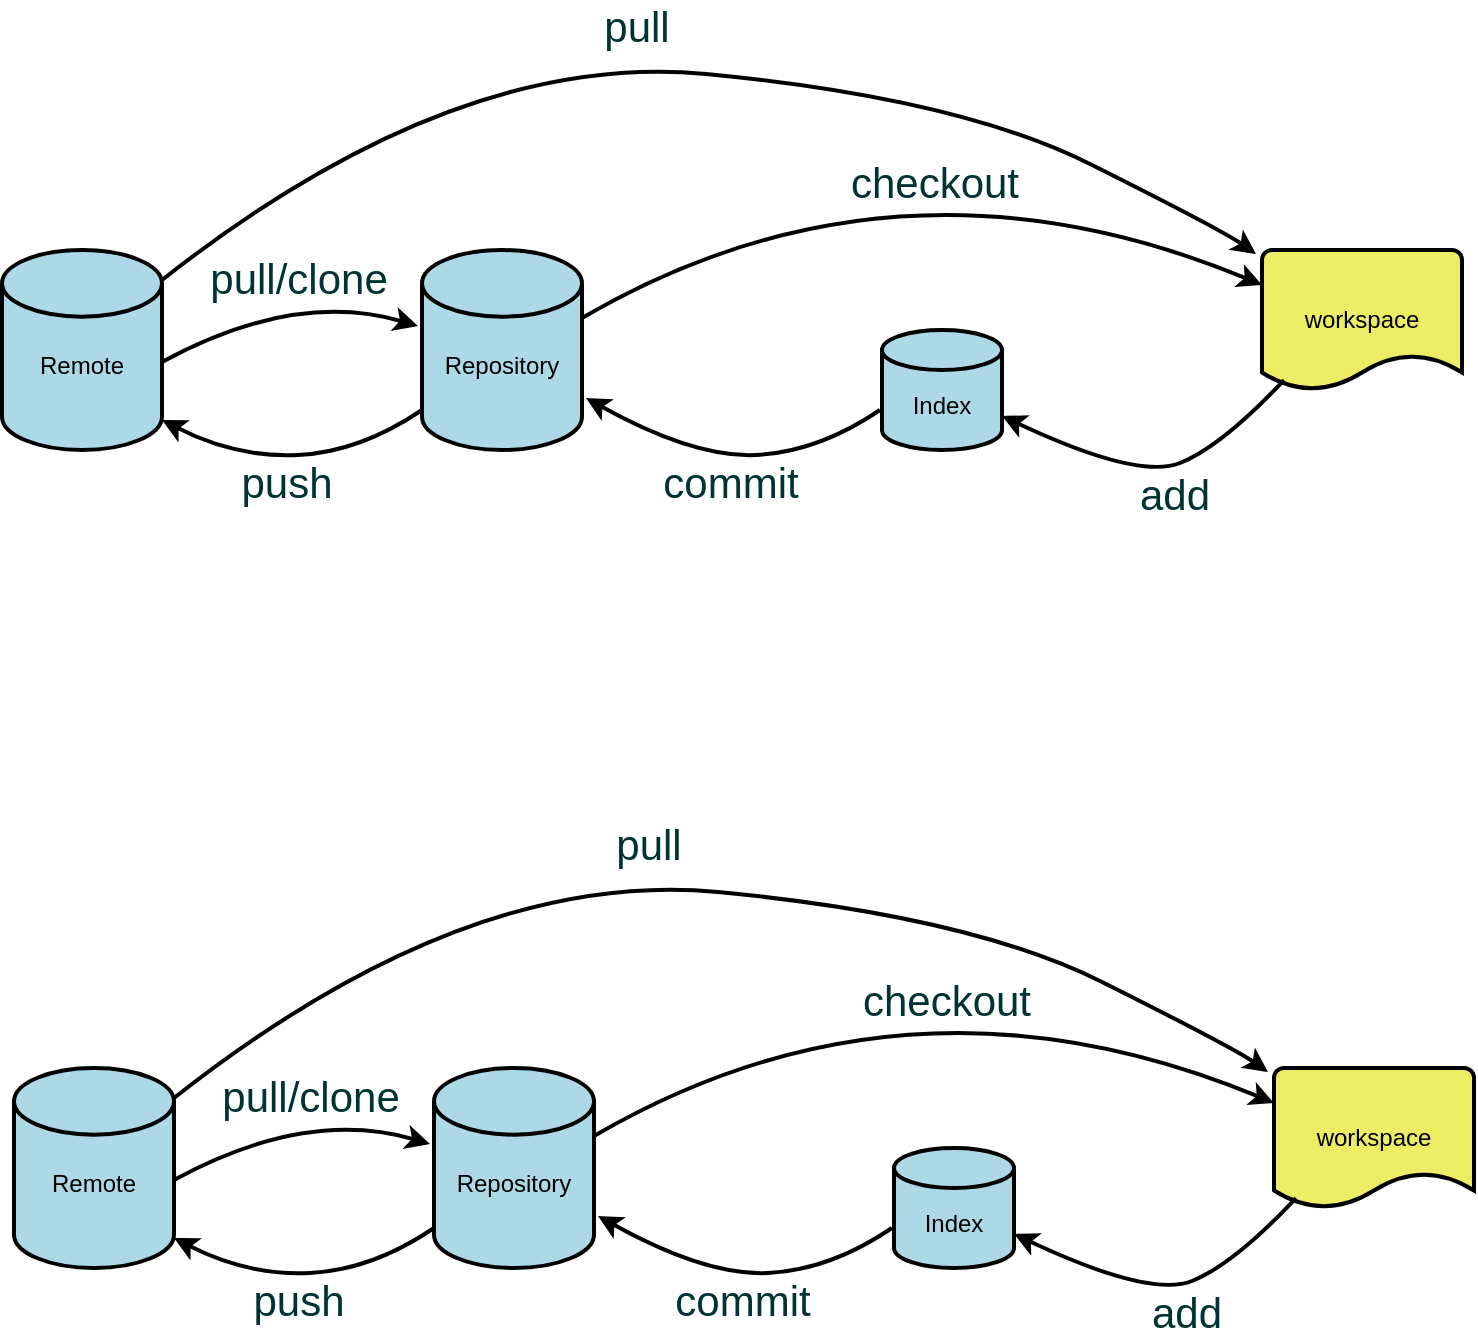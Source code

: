<mxfile version="22.1.4" type="github">
  <diagram name="Page-1" id="ygyxTN1Fh4eBlmKyEC32">
    <mxGraphModel dx="1434" dy="758" grid="1" gridSize="6" guides="1" tooltips="1" connect="1" arrows="1" fold="1" page="1" pageScale="1" pageWidth="850" pageHeight="1100" math="0" shadow="0">
      <root>
        <mxCell id="0" />
        <mxCell id="1" parent="0" />
        <mxCell id="C_4nd0uWBt-fdI7aFm-E-4" value="&lt;br&gt;Index" style="strokeWidth=2;html=1;shape=mxgraph.flowchart.database;whiteSpace=wrap;fillColor=#add8e5;" parent="1" vertex="1">
          <mxGeometry x="494" y="475" width="60" height="60" as="geometry" />
        </mxCell>
        <mxCell id="C_4nd0uWBt-fdI7aFm-E-5" value="workspace" style="strokeWidth=2;html=1;shape=mxgraph.flowchart.document2;whiteSpace=wrap;size=0.25;fillColor=#eced64;" parent="1" vertex="1">
          <mxGeometry x="684" y="435" width="100" height="70" as="geometry" />
        </mxCell>
        <mxCell id="C_4nd0uWBt-fdI7aFm-E-10" value="" style="endArrow=classic;html=1;exitX=1;exitY=0.15;exitDx=0;exitDy=0;exitPerimeter=0;entryX=-0.03;entryY=0.029;entryDx=0;entryDy=0;entryPerimeter=0;curved=1;strokeWidth=2;" parent="1" source="C_4nd0uWBt-fdI7aFm-E-1" target="C_4nd0uWBt-fdI7aFm-E-5" edge="1">
          <mxGeometry width="50" height="50" relative="1" as="geometry">
            <mxPoint x="264" y="385" as="sourcePoint" />
            <mxPoint x="664" y="435" as="targetPoint" />
            <Array as="points">
              <mxPoint x="280" y="335" />
              <mxPoint x="532" y="359" />
              <mxPoint x="664" y="425" />
            </Array>
          </mxGeometry>
        </mxCell>
        <mxCell id="C_4nd0uWBt-fdI7aFm-E-22" value="&lt;font color=&quot;#003333&quot; style=&quot;font-size: 21px;&quot;&gt;pull&lt;/font&gt;" style="edgeLabel;html=1;align=center;verticalAlign=middle;resizable=0;points=[];" parent="C_4nd0uWBt-fdI7aFm-E-10" vertex="1" connectable="0">
          <mxGeometry x="-0.086" y="-3" relative="1" as="geometry">
            <mxPoint y="-24" as="offset" />
          </mxGeometry>
        </mxCell>
        <mxCell id="C_4nd0uWBt-fdI7aFm-E-23" value="&lt;font color=&quot;#003333&quot; style=&quot;font-size: 21px;&quot;&gt;pull/clone&lt;/font&gt;" style="edgeLabel;html=1;align=center;verticalAlign=middle;resizable=0;points=[];" parent="C_4nd0uWBt-fdI7aFm-E-10" vertex="1" connectable="0">
          <mxGeometry x="-0.086" y="-3" relative="1" as="geometry">
            <mxPoint x="-169" y="102" as="offset" />
          </mxGeometry>
        </mxCell>
        <mxCell id="C_4nd0uWBt-fdI7aFm-E-24" value="&lt;font color=&quot;#003333&quot; style=&quot;font-size: 21px;&quot;&gt;checkout&lt;/font&gt;" style="edgeLabel;html=1;align=center;verticalAlign=middle;resizable=0;points=[];" parent="C_4nd0uWBt-fdI7aFm-E-10" vertex="1" connectable="0">
          <mxGeometry x="-0.086" y="-3" relative="1" as="geometry">
            <mxPoint x="149" y="54" as="offset" />
          </mxGeometry>
        </mxCell>
        <mxCell id="C_4nd0uWBt-fdI7aFm-E-25" value="&lt;font color=&quot;#003333&quot; style=&quot;font-size: 21px;&quot;&gt;add&lt;/font&gt;" style="edgeLabel;html=1;align=center;verticalAlign=middle;resizable=0;points=[];" parent="C_4nd0uWBt-fdI7aFm-E-10" vertex="1" connectable="0">
          <mxGeometry x="-0.086" y="-3" relative="1" as="geometry">
            <mxPoint x="269" y="210" as="offset" />
          </mxGeometry>
        </mxCell>
        <mxCell id="C_4nd0uWBt-fdI7aFm-E-26" value="&lt;font color=&quot;#003333&quot; style=&quot;font-size: 21px;&quot;&gt;commit&lt;/font&gt;" style="edgeLabel;html=1;align=center;verticalAlign=middle;resizable=0;points=[];" parent="C_4nd0uWBt-fdI7aFm-E-10" vertex="1" connectable="0">
          <mxGeometry x="-0.086" y="-3" relative="1" as="geometry">
            <mxPoint x="47" y="204" as="offset" />
          </mxGeometry>
        </mxCell>
        <mxCell id="C_4nd0uWBt-fdI7aFm-E-27" value="&lt;font color=&quot;#003333&quot; style=&quot;font-size: 21px;&quot;&gt;push&lt;/font&gt;" style="edgeLabel;html=1;align=center;verticalAlign=middle;resizable=0;points=[];" parent="C_4nd0uWBt-fdI7aFm-E-10" vertex="1" connectable="0">
          <mxGeometry x="-0.086" y="-3" relative="1" as="geometry">
            <mxPoint x="-175" y="204" as="offset" />
          </mxGeometry>
        </mxCell>
        <mxCell id="C_4nd0uWBt-fdI7aFm-E-1" value="&lt;br&gt;Remote" style="strokeWidth=2;html=1;shape=mxgraph.flowchart.database;whiteSpace=wrap;fillColor=#add8e5;" parent="1" vertex="1">
          <mxGeometry x="54" y="435" width="80" height="100" as="geometry" />
        </mxCell>
        <mxCell id="C_4nd0uWBt-fdI7aFm-E-2" value="&lt;br&gt;Repository" style="strokeWidth=2;html=1;shape=mxgraph.flowchart.database;whiteSpace=wrap;fillColor=#add8e5;" parent="1" vertex="1">
          <mxGeometry x="264" y="435" width="80" height="100" as="geometry" />
        </mxCell>
        <mxCell id="C_4nd0uWBt-fdI7aFm-E-15" value="" style="endArrow=classic;html=1;startSize=10;curved=1;strokeWidth=2;" parent="1" edge="1">
          <mxGeometry width="50" height="50" relative="1" as="geometry">
            <mxPoint x="134" y="491" as="sourcePoint" />
            <mxPoint x="262" y="473" as="targetPoint" />
            <Array as="points">
              <mxPoint x="200" y="455" />
            </Array>
          </mxGeometry>
        </mxCell>
        <mxCell id="C_4nd0uWBt-fdI7aFm-E-17" value="" style="endArrow=classic;html=1;entryX=0;entryY=0.25;entryDx=0;entryDy=0;entryPerimeter=0;curved=1;strokeWidth=2;" parent="1" target="C_4nd0uWBt-fdI7aFm-E-5" edge="1">
          <mxGeometry width="50" height="50" relative="1" as="geometry">
            <mxPoint x="344" y="469" as="sourcePoint" />
            <mxPoint x="394" y="419" as="targetPoint" />
            <Array as="points">
              <mxPoint x="502" y="377" />
            </Array>
          </mxGeometry>
        </mxCell>
        <mxCell id="C_4nd0uWBt-fdI7aFm-E-18" value="" style="endArrow=classic;html=1;curved=1;strokeWidth=2;exitX=0.11;exitY=0.929;exitDx=0;exitDy=0;exitPerimeter=0;" parent="1" source="C_4nd0uWBt-fdI7aFm-E-5" edge="1">
          <mxGeometry width="50" height="50" relative="1" as="geometry">
            <mxPoint x="697" y="515" as="sourcePoint" />
            <mxPoint x="554" y="517.98" as="targetPoint" />
            <Array as="points">
              <mxPoint x="664" y="533" />
              <mxPoint x="622" y="550" />
            </Array>
          </mxGeometry>
        </mxCell>
        <mxCell id="C_4nd0uWBt-fdI7aFm-E-19" value="" style="endArrow=classic;html=1;curved=1;strokeWidth=2;" parent="1" edge="1">
          <mxGeometry width="50" height="50" relative="1" as="geometry">
            <mxPoint x="493" y="515" as="sourcePoint" />
            <mxPoint x="346" y="509" as="targetPoint" />
            <Array as="points">
              <mxPoint x="462" y="536" />
              <mxPoint x="400" y="539" />
            </Array>
          </mxGeometry>
        </mxCell>
        <mxCell id="C_4nd0uWBt-fdI7aFm-E-21" value="" style="endArrow=classic;html=1;curved=1;strokeWidth=2;entryX=1;entryY=0.85;entryDx=0;entryDy=0;entryPerimeter=0;" parent="1" target="C_4nd0uWBt-fdI7aFm-E-1" edge="1">
          <mxGeometry width="50" height="50" relative="1" as="geometry">
            <mxPoint x="264" y="515" as="sourcePoint" />
            <mxPoint x="142" y="527" as="targetPoint" />
            <Array as="points">
              <mxPoint x="233" y="536" />
              <mxPoint x="171" y="539" />
            </Array>
          </mxGeometry>
        </mxCell>
        <mxCell id="Po0CU80PJS32oKshUboO-1" value="&lt;br&gt;Index" style="strokeWidth=2;html=1;shape=mxgraph.flowchart.database;whiteSpace=wrap;fillColor=#add8e5;" vertex="1" parent="1">
          <mxGeometry x="500" y="884" width="60" height="60" as="geometry" />
        </mxCell>
        <mxCell id="Po0CU80PJS32oKshUboO-2" value="workspace" style="strokeWidth=2;html=1;shape=mxgraph.flowchart.document2;whiteSpace=wrap;size=0.25;fillColor=#eced64;" vertex="1" parent="1">
          <mxGeometry x="690" y="844" width="100" height="70" as="geometry" />
        </mxCell>
        <mxCell id="Po0CU80PJS32oKshUboO-3" value="" style="endArrow=classic;html=1;exitX=1;exitY=0.15;exitDx=0;exitDy=0;exitPerimeter=0;entryX=-0.03;entryY=0.029;entryDx=0;entryDy=0;entryPerimeter=0;curved=1;strokeWidth=2;" edge="1" source="Po0CU80PJS32oKshUboO-10" target="Po0CU80PJS32oKshUboO-2" parent="1">
          <mxGeometry width="50" height="50" relative="1" as="geometry">
            <mxPoint x="270" y="794" as="sourcePoint" />
            <mxPoint x="670" y="844" as="targetPoint" />
            <Array as="points">
              <mxPoint x="286" y="744" />
              <mxPoint x="538" y="768" />
              <mxPoint x="670" y="834" />
            </Array>
          </mxGeometry>
        </mxCell>
        <mxCell id="Po0CU80PJS32oKshUboO-4" value="&lt;font color=&quot;#003333&quot; style=&quot;font-size: 21px;&quot;&gt;pull&lt;/font&gt;" style="edgeLabel;html=1;align=center;verticalAlign=middle;resizable=0;points=[];" vertex="1" connectable="0" parent="Po0CU80PJS32oKshUboO-3">
          <mxGeometry x="-0.086" y="-3" relative="1" as="geometry">
            <mxPoint y="-24" as="offset" />
          </mxGeometry>
        </mxCell>
        <mxCell id="Po0CU80PJS32oKshUboO-5" value="&lt;font color=&quot;#003333&quot; style=&quot;font-size: 21px;&quot;&gt;pull/clone&lt;/font&gt;" style="edgeLabel;html=1;align=center;verticalAlign=middle;resizable=0;points=[];" vertex="1" connectable="0" parent="Po0CU80PJS32oKshUboO-3">
          <mxGeometry x="-0.086" y="-3" relative="1" as="geometry">
            <mxPoint x="-169" y="102" as="offset" />
          </mxGeometry>
        </mxCell>
        <mxCell id="Po0CU80PJS32oKshUboO-6" value="&lt;font color=&quot;#003333&quot; style=&quot;font-size: 21px;&quot;&gt;checkout&lt;/font&gt;" style="edgeLabel;html=1;align=center;verticalAlign=middle;resizable=0;points=[];" vertex="1" connectable="0" parent="Po0CU80PJS32oKshUboO-3">
          <mxGeometry x="-0.086" y="-3" relative="1" as="geometry">
            <mxPoint x="149" y="54" as="offset" />
          </mxGeometry>
        </mxCell>
        <mxCell id="Po0CU80PJS32oKshUboO-7" value="&lt;font color=&quot;#003333&quot; style=&quot;font-size: 21px;&quot;&gt;add&lt;/font&gt;" style="edgeLabel;html=1;align=center;verticalAlign=middle;resizable=0;points=[];" vertex="1" connectable="0" parent="Po0CU80PJS32oKshUboO-3">
          <mxGeometry x="-0.086" y="-3" relative="1" as="geometry">
            <mxPoint x="269" y="210" as="offset" />
          </mxGeometry>
        </mxCell>
        <mxCell id="Po0CU80PJS32oKshUboO-8" value="&lt;font color=&quot;#003333&quot; style=&quot;font-size: 21px;&quot;&gt;commit&lt;/font&gt;" style="edgeLabel;html=1;align=center;verticalAlign=middle;resizable=0;points=[];" vertex="1" connectable="0" parent="Po0CU80PJS32oKshUboO-3">
          <mxGeometry x="-0.086" y="-3" relative="1" as="geometry">
            <mxPoint x="47" y="204" as="offset" />
          </mxGeometry>
        </mxCell>
        <mxCell id="Po0CU80PJS32oKshUboO-9" value="&lt;font color=&quot;#003333&quot; style=&quot;font-size: 21px;&quot;&gt;push&lt;/font&gt;" style="edgeLabel;html=1;align=center;verticalAlign=middle;resizable=0;points=[];" vertex="1" connectable="0" parent="Po0CU80PJS32oKshUboO-3">
          <mxGeometry x="-0.086" y="-3" relative="1" as="geometry">
            <mxPoint x="-175" y="204" as="offset" />
          </mxGeometry>
        </mxCell>
        <mxCell id="Po0CU80PJS32oKshUboO-10" value="&lt;br&gt;Remote" style="strokeWidth=2;html=1;shape=mxgraph.flowchart.database;whiteSpace=wrap;fillColor=#add8e5;" vertex="1" parent="1">
          <mxGeometry x="60" y="844" width="80" height="100" as="geometry" />
        </mxCell>
        <mxCell id="Po0CU80PJS32oKshUboO-11" value="&lt;br&gt;Repository" style="strokeWidth=2;html=1;shape=mxgraph.flowchart.database;whiteSpace=wrap;fillColor=#add8e5;" vertex="1" parent="1">
          <mxGeometry x="270" y="844" width="80" height="100" as="geometry" />
        </mxCell>
        <mxCell id="Po0CU80PJS32oKshUboO-12" value="" style="endArrow=classic;html=1;startSize=10;curved=1;strokeWidth=2;" edge="1" parent="1">
          <mxGeometry width="50" height="50" relative="1" as="geometry">
            <mxPoint x="140" y="900" as="sourcePoint" />
            <mxPoint x="268" y="882" as="targetPoint" />
            <Array as="points">
              <mxPoint x="206" y="864" />
            </Array>
          </mxGeometry>
        </mxCell>
        <mxCell id="Po0CU80PJS32oKshUboO-13" value="" style="endArrow=classic;html=1;entryX=0;entryY=0.25;entryDx=0;entryDy=0;entryPerimeter=0;curved=1;strokeWidth=2;" edge="1" target="Po0CU80PJS32oKshUboO-2" parent="1">
          <mxGeometry width="50" height="50" relative="1" as="geometry">
            <mxPoint x="350" y="878" as="sourcePoint" />
            <mxPoint x="400" y="828" as="targetPoint" />
            <Array as="points">
              <mxPoint x="508" y="786" />
            </Array>
          </mxGeometry>
        </mxCell>
        <mxCell id="Po0CU80PJS32oKshUboO-14" value="" style="endArrow=classic;html=1;curved=1;strokeWidth=2;exitX=0.11;exitY=0.929;exitDx=0;exitDy=0;exitPerimeter=0;" edge="1" source="Po0CU80PJS32oKshUboO-2" parent="1">
          <mxGeometry width="50" height="50" relative="1" as="geometry">
            <mxPoint x="703" y="924" as="sourcePoint" />
            <mxPoint x="560" y="926.98" as="targetPoint" />
            <Array as="points">
              <mxPoint x="670" y="942" />
              <mxPoint x="628" y="959" />
            </Array>
          </mxGeometry>
        </mxCell>
        <mxCell id="Po0CU80PJS32oKshUboO-15" value="" style="endArrow=classic;html=1;curved=1;strokeWidth=2;" edge="1" parent="1">
          <mxGeometry width="50" height="50" relative="1" as="geometry">
            <mxPoint x="499" y="924" as="sourcePoint" />
            <mxPoint x="352" y="918" as="targetPoint" />
            <Array as="points">
              <mxPoint x="468" y="945" />
              <mxPoint x="406" y="948" />
            </Array>
          </mxGeometry>
        </mxCell>
        <mxCell id="Po0CU80PJS32oKshUboO-16" value="" style="endArrow=classic;html=1;curved=1;strokeWidth=2;entryX=1;entryY=0.85;entryDx=0;entryDy=0;entryPerimeter=0;" edge="1" target="Po0CU80PJS32oKshUboO-10" parent="1">
          <mxGeometry width="50" height="50" relative="1" as="geometry">
            <mxPoint x="270" y="924" as="sourcePoint" />
            <mxPoint x="148" y="936" as="targetPoint" />
            <Array as="points">
              <mxPoint x="239" y="945" />
              <mxPoint x="177" y="948" />
            </Array>
          </mxGeometry>
        </mxCell>
      </root>
    </mxGraphModel>
  </diagram>
</mxfile>
